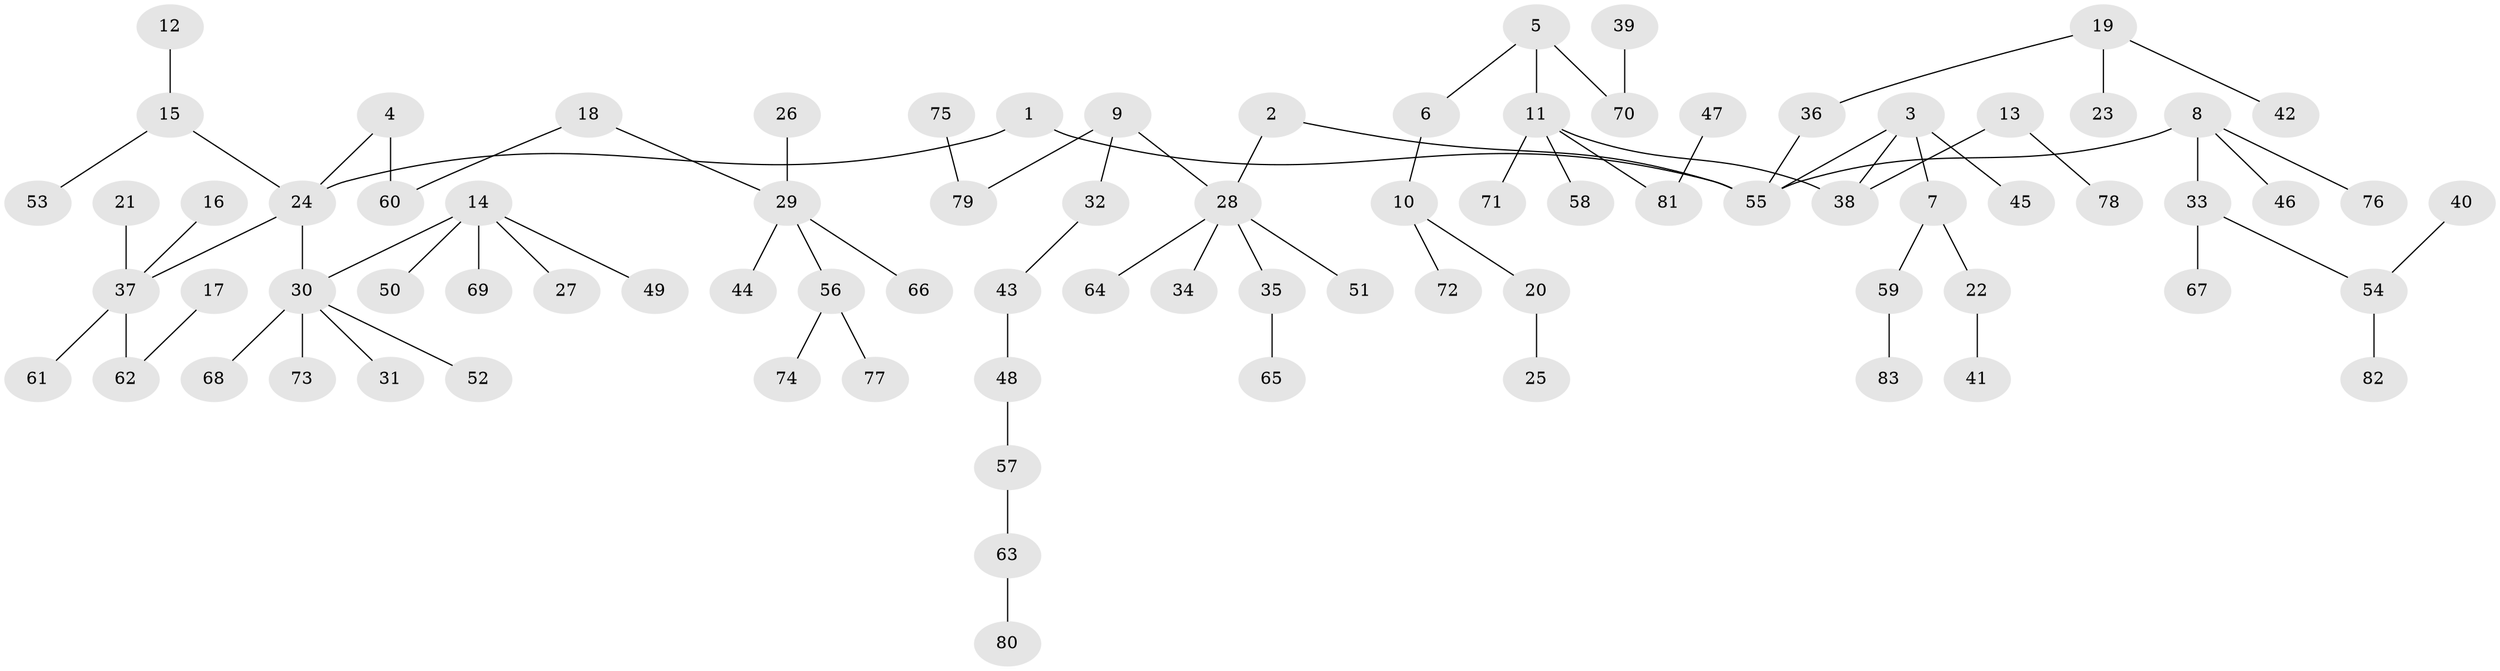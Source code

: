 // original degree distribution, {6: 0.0423728813559322, 2: 0.22033898305084745, 3: 0.11864406779661017, 4: 0.059322033898305086, 7: 0.01694915254237288, 1: 0.5338983050847458, 5: 0.00847457627118644}
// Generated by graph-tools (version 1.1) at 2025/37/03/04/25 23:37:28]
// undirected, 83 vertices, 82 edges
graph export_dot {
  node [color=gray90,style=filled];
  1;
  2;
  3;
  4;
  5;
  6;
  7;
  8;
  9;
  10;
  11;
  12;
  13;
  14;
  15;
  16;
  17;
  18;
  19;
  20;
  21;
  22;
  23;
  24;
  25;
  26;
  27;
  28;
  29;
  30;
  31;
  32;
  33;
  34;
  35;
  36;
  37;
  38;
  39;
  40;
  41;
  42;
  43;
  44;
  45;
  46;
  47;
  48;
  49;
  50;
  51;
  52;
  53;
  54;
  55;
  56;
  57;
  58;
  59;
  60;
  61;
  62;
  63;
  64;
  65;
  66;
  67;
  68;
  69;
  70;
  71;
  72;
  73;
  74;
  75;
  76;
  77;
  78;
  79;
  80;
  81;
  82;
  83;
  1 -- 24 [weight=1.0];
  1 -- 55 [weight=1.0];
  2 -- 28 [weight=1.0];
  2 -- 55 [weight=1.0];
  3 -- 7 [weight=1.0];
  3 -- 38 [weight=1.0];
  3 -- 45 [weight=1.0];
  3 -- 55 [weight=1.0];
  4 -- 24 [weight=1.0];
  4 -- 60 [weight=1.0];
  5 -- 6 [weight=1.0];
  5 -- 11 [weight=1.0];
  5 -- 70 [weight=1.0];
  6 -- 10 [weight=1.0];
  7 -- 22 [weight=1.0];
  7 -- 59 [weight=1.0];
  8 -- 33 [weight=1.0];
  8 -- 46 [weight=1.0];
  8 -- 55 [weight=1.0];
  8 -- 76 [weight=1.0];
  9 -- 28 [weight=1.0];
  9 -- 32 [weight=1.0];
  9 -- 79 [weight=1.0];
  10 -- 20 [weight=1.0];
  10 -- 72 [weight=1.0];
  11 -- 38 [weight=1.0];
  11 -- 58 [weight=1.0];
  11 -- 71 [weight=1.0];
  11 -- 81 [weight=1.0];
  12 -- 15 [weight=1.0];
  13 -- 38 [weight=1.0];
  13 -- 78 [weight=1.0];
  14 -- 27 [weight=1.0];
  14 -- 30 [weight=1.0];
  14 -- 49 [weight=1.0];
  14 -- 50 [weight=1.0];
  14 -- 69 [weight=1.0];
  15 -- 24 [weight=1.0];
  15 -- 53 [weight=1.0];
  16 -- 37 [weight=1.0];
  17 -- 62 [weight=1.0];
  18 -- 29 [weight=1.0];
  18 -- 60 [weight=1.0];
  19 -- 23 [weight=1.0];
  19 -- 36 [weight=1.0];
  19 -- 42 [weight=1.0];
  20 -- 25 [weight=1.0];
  21 -- 37 [weight=1.0];
  22 -- 41 [weight=1.0];
  24 -- 30 [weight=1.0];
  24 -- 37 [weight=1.0];
  26 -- 29 [weight=1.0];
  28 -- 34 [weight=1.0];
  28 -- 35 [weight=1.0];
  28 -- 51 [weight=1.0];
  28 -- 64 [weight=1.0];
  29 -- 44 [weight=1.0];
  29 -- 56 [weight=1.0];
  29 -- 66 [weight=1.0];
  30 -- 31 [weight=1.0];
  30 -- 52 [weight=1.0];
  30 -- 68 [weight=1.0];
  30 -- 73 [weight=1.0];
  32 -- 43 [weight=1.0];
  33 -- 54 [weight=1.0];
  33 -- 67 [weight=1.0];
  35 -- 65 [weight=1.0];
  36 -- 55 [weight=1.0];
  37 -- 61 [weight=1.0];
  37 -- 62 [weight=1.0];
  39 -- 70 [weight=1.0];
  40 -- 54 [weight=1.0];
  43 -- 48 [weight=1.0];
  47 -- 81 [weight=1.0];
  48 -- 57 [weight=1.0];
  54 -- 82 [weight=1.0];
  56 -- 74 [weight=1.0];
  56 -- 77 [weight=1.0];
  57 -- 63 [weight=1.0];
  59 -- 83 [weight=1.0];
  63 -- 80 [weight=1.0];
  75 -- 79 [weight=1.0];
}
